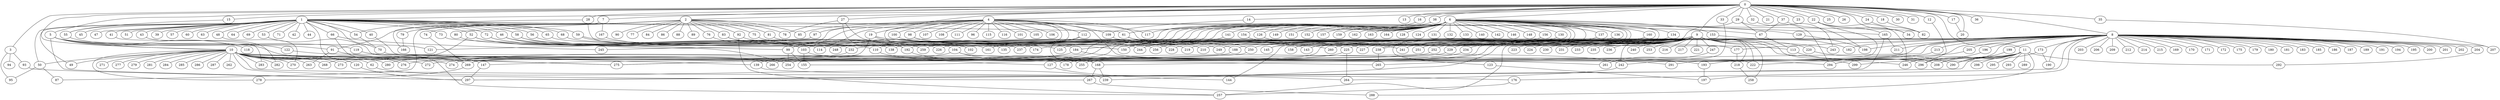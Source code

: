 
graph graphname {
    0 -- 1
0 -- 2
0 -- 3
0 -- 4
0 -- 5
0 -- 6
0 -- 7
0 -- 8
0 -- 9
0 -- 10
0 -- 11
0 -- 12
0 -- 13
0 -- 14
0 -- 15
0 -- 16
0 -- 17
0 -- 18
0 -- 19
0 -- 20
0 -- 21
0 -- 22
0 -- 23
0 -- 24
0 -- 25
0 -- 26
0 -- 27
0 -- 28
0 -- 29
0 -- 30
0 -- 31
0 -- 32
0 -- 33
0 -- 34
0 -- 35
0 -- 36
0 -- 37
0 -- 38
1 -- 39
1 -- 40
1 -- 41
1 -- 42
1 -- 43
1 -- 44
1 -- 45
1 -- 46
1 -- 47
1 -- 48
1 -- 49
1 -- 50
1 -- 51
1 -- 52
1 -- 53
1 -- 54
1 -- 55
1 -- 56
1 -- 57
1 -- 58
1 -- 59
1 -- 60
1 -- 61
1 -- 62
1 -- 63
1 -- 64
1 -- 65
1 -- 66
1 -- 67
1 -- 68
1 -- 69
1 -- 70
1 -- 71
1 -- 72
1 -- 73
2 -- 74
2 -- 75
2 -- 76
2 -- 77
2 -- 78
2 -- 79
2 -- 80
2 -- 81
2 -- 82
2 -- 83
2 -- 84
2 -- 85
2 -- 86
2 -- 87
2 -- 88
2 -- 89
2 -- 90
2 -- 91
2 -- 92
3 -- 93
3 -- 94
3 -- 95
4 -- 96
4 -- 97
4 -- 98
4 -- 99
4 -- 100
4 -- 101
4 -- 102
4 -- 103
4 -- 104
4 -- 105
4 -- 106
4 -- 107
4 -- 108
4 -- 109
4 -- 110
4 -- 111
4 -- 112
4 -- 113
4 -- 114
4 -- 115
4 -- 116
4 -- 117
4 -- 85
4 -- 222
5 -- 118
5 -- 119
5 -- 120
5 -- 121
5 -- 122
5 -- 297
5 -- 10
6 -- 128
6 -- 130
6 -- 131
6 -- 132
6 -- 133
6 -- 134
6 -- 129
6 -- 136
6 -- 137
6 -- 138
6 -- 139
6 -- 140
6 -- 141
6 -- 142
6 -- 143
6 -- 144
6 -- 145
6 -- 146
6 -- 147
6 -- 148
6 -- 149
6 -- 150
6 -- 151
6 -- 152
6 -- 153
6 -- 154
6 -- 155
6 -- 156
6 -- 157
6 -- 158
6 -- 159
6 -- 160
6 -- 161
6 -- 162
6 -- 163
6 -- 164
6 -- 165
6 -- 135
6 -- 123
6 -- 124
6 -- 125
6 -- 126
6 -- 127
7 -- 166
7 -- 167
8 -- 168
8 -- 169
8 -- 170
8 -- 171
8 -- 172
8 -- 173
8 -- 174
8 -- 175
8 -- 176
8 -- 177
8 -- 178
8 -- 179
8 -- 180
8 -- 181
8 -- 182
8 -- 183
8 -- 184
8 -- 185
8 -- 186
8 -- 187
8 -- 188
8 -- 189
8 -- 190
8 -- 191
8 -- 192
8 -- 193
8 -- 194
8 -- 195
8 -- 196
8 -- 197
8 -- 198
8 -- 199
8 -- 200
8 -- 201
8 -- 202
8 -- 203
8 -- 204
8 -- 205
8 -- 206
8 -- 207
8 -- 208
8 -- 209
8 -- 210
8 -- 211
8 -- 212
8 -- 213
8 -- 214
8 -- 215
9 -- 256
9 -- 258
9 -- 259
9 -- 260
9 -- 257
9 -- 216
9 -- 217
9 -- 218
9 -- 219
9 -- 220
9 -- 221
9 -- 222
9 -- 223
9 -- 224
9 -- 225
9 -- 226
9 -- 227
9 -- 228
9 -- 229
9 -- 230
9 -- 231
9 -- 232
9 -- 233
9 -- 234
9 -- 235
9 -- 236
9 -- 237
9 -- 238
9 -- 239
9 -- 240
9 -- 241
9 -- 242
9 -- 243
9 -- 244
9 -- 245
9 -- 246
9 -- 247
9 -- 248
9 -- 249
9 -- 250
9 -- 251
9 -- 252
9 -- 253
9 -- 254
9 -- 255
9 -- 296
10 -- 261
10 -- 262
10 -- 263
10 -- 264
10 -- 265
10 -- 266
10 -- 267
10 -- 268
10 -- 269
10 -- 270
10 -- 271
10 -- 272
10 -- 273
10 -- 274
10 -- 275
10 -- 276
10 -- 277
10 -- 278
10 -- 279
10 -- 280
10 -- 281
10 -- 282
10 -- 283
10 -- 284
10 -- 285
10 -- 286
10 -- 287
10 -- 49
10 -- 50
11 -- 288
11 -- 290
11 -- 291
11 -- 292
11 -- 293
11 -- 294
11 -- 289
11 -- 296
11 -- 297
11 -- 298
11 -- 295
11 -- 299
11 -- 208
12 -- 296
14 -- 109
15 -- 55
16 -- 61
17 -- 20
18 -- 82
19 -- 269
19 -- 102
19 -- 260
19 -- 210
22 -- 242
22 -- 165
22 -- 34
22 -- 246
24 -- 82
27 -- 78
27 -- 192
27 -- 150
28 -- 54
28 -- 161
29 -- 294
29 -- 67
29 -- 241
32 -- 243
33 -- 261
35 -- 207
37 -- 67
37 -- 198
38 -- 117
40 -- 294
41 -- 283
43 -- 282
46 -- 244
46 -- 259
46 -- 232
48 -- 270
50 -- 87
50 -- 95
52 -- 192
52 -- 103
52 -- 268
53 -- 275
54 -- 70
55 -- 91
56 -- 226
58 -- 110
58 -- 143
59 -- 241
59 -- 138
61 -- 250
61 -- 177
62 -- 239
65 -- 174
66 -- 245
66 -- 257
67 -- 113
68 -- 184
70 -- 139
72 -- 248
72 -- 114
73 -- 99
74 -- 269
75 -- 104
76 -- 103
79 -- 166
80 -- 254
81 -- 125
83 -- 135
83 -- 192
91 -- 147
91 -- 263
92 -- 256
92 -- 257
93 -- 297
97 -- 121
98 -- 188
98 -- 219
99 -- 254
99 -- 155
100 -- 228
103 -- 155
103 -- 242
104 -- 168
104 -- 299
104 -- 280
109 -- 249
110 -- 127
112 -- 161
112 -- 168
113 -- 208
119 -- 291
120 -- 297
122 -- 178
123 -- 197
126 -- 227
127 -- 144
129 -- 198
130 -- 145
134 -- 251
136 -- 143
137 -- 158
139 -- 176
141 -- 150
147 -- 297
153 -- 182
154 -- 225
156 -- 244
160 -- 238
160 -- 260
165 -- 211
165 -- 297
167 -- 237
168 -- 239
168 -- 267
173 -- 246
173 -- 190
176 -- 257
177 -- 218
184 -- 193
184 -- 276
188 -- 272
192 -- 255
193 -- 197
196 -- 294
199 -- 290
204 -- 292
205 -- 222
213 -- 265
218 -- 258
220 -- 290
225 -- 264
225 -- 274
229 -- 275
232 -- 273
234 -- 266
238 -- 265
242 -- 264
247 -- 261
250 -- 275
252 -- 269
267 -- 288
269 -- 278

}
